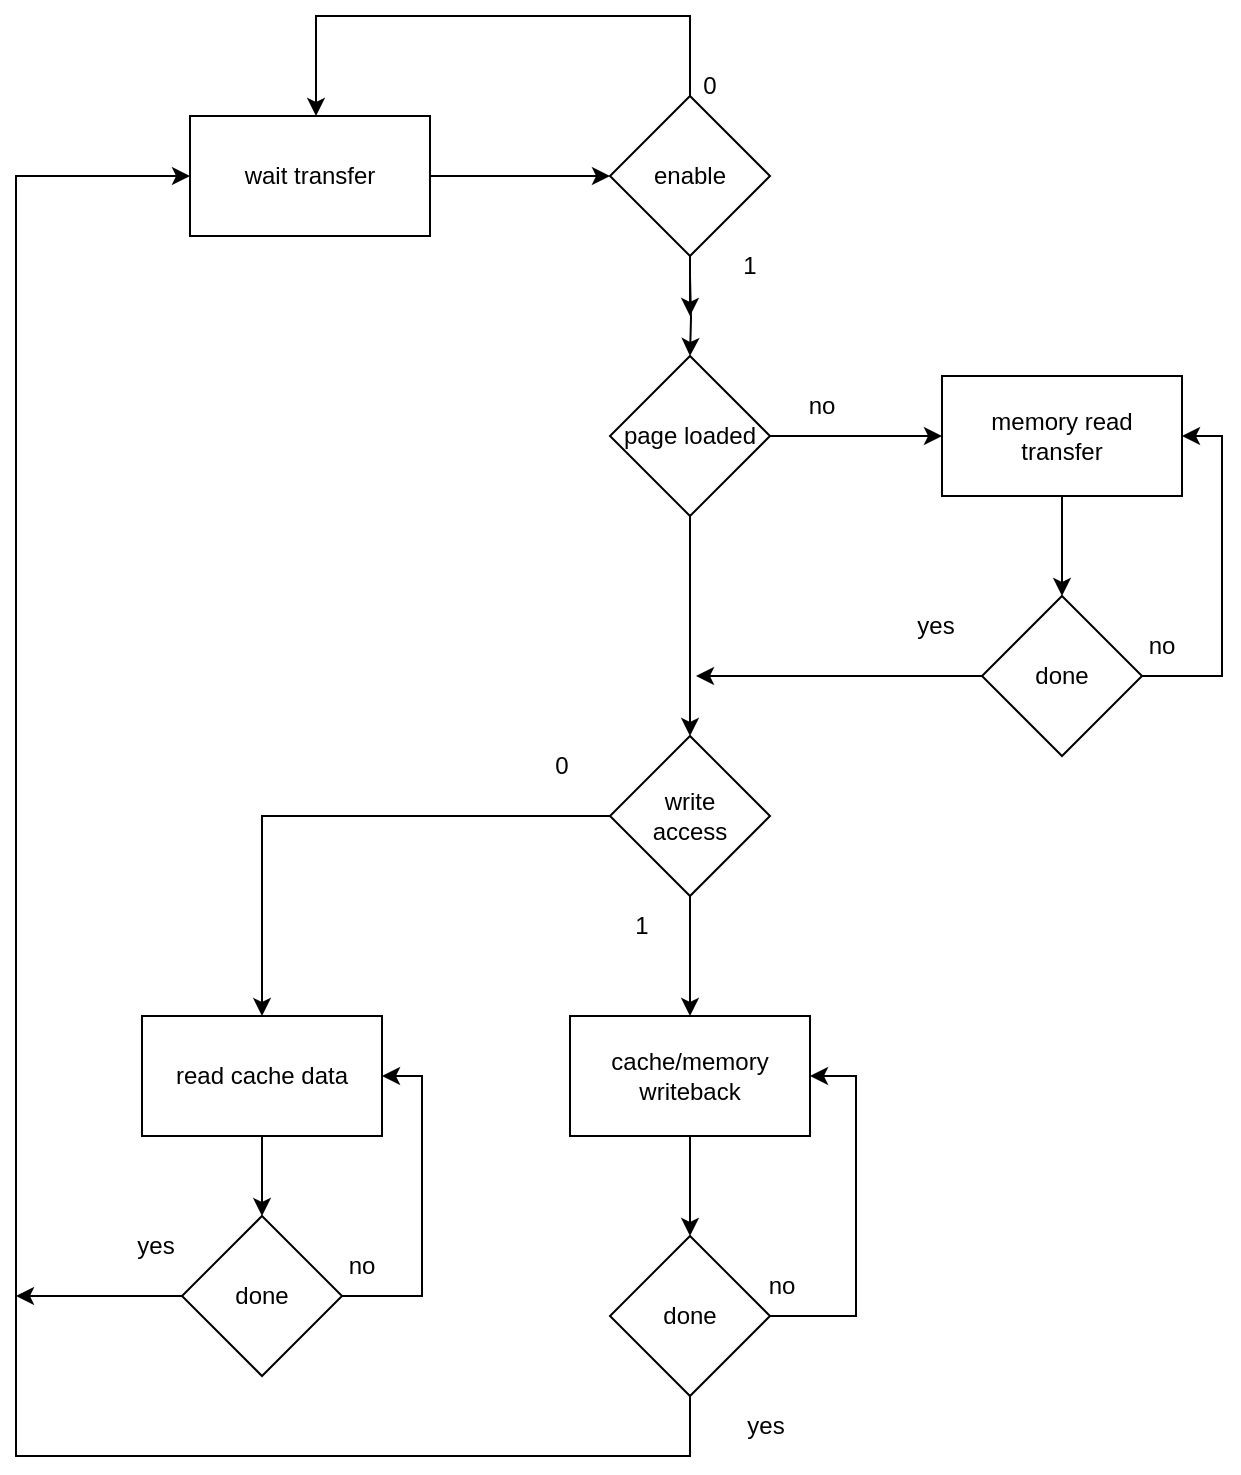 <mxfile version="21.6.2" type="github">
  <diagram name="Pagina-1" id="_AoRa2cJ0ejXUdXcMOnp">
    <mxGraphModel dx="880" dy="485" grid="1" gridSize="10" guides="1" tooltips="1" connect="1" arrows="1" fold="1" page="1" pageScale="1" pageWidth="827" pageHeight="1169" math="0" shadow="0">
      <root>
        <mxCell id="0" />
        <mxCell id="1" parent="0" />
        <mxCell id="h3B7MR_wZLT5G75nNYw9-13" style="edgeStyle=orthogonalEdgeStyle;rounded=0;orthogonalLoop=1;jettySize=auto;html=1;entryX=0;entryY=0.5;entryDx=0;entryDy=0;" parent="1" source="h3B7MR_wZLT5G75nNYw9-1" target="h3B7MR_wZLT5G75nNYw9-3" edge="1">
          <mxGeometry relative="1" as="geometry">
            <mxPoint x="367" y="140" as="targetPoint" />
          </mxGeometry>
        </mxCell>
        <mxCell id="h3B7MR_wZLT5G75nNYw9-1" value="wait transfer" style="rounded=0;whiteSpace=wrap;html=1;" parent="1" vertex="1">
          <mxGeometry x="167" y="110" width="120" height="60" as="geometry" />
        </mxCell>
        <mxCell id="h3B7MR_wZLT5G75nNYw9-12" style="edgeStyle=orthogonalEdgeStyle;rounded=0;orthogonalLoop=1;jettySize=auto;html=1;entryX=0.5;entryY=0;entryDx=0;entryDy=0;" parent="1" edge="1">
          <mxGeometry relative="1" as="geometry">
            <Array as="points">
              <mxPoint x="417" y="60" />
              <mxPoint x="230" y="60" />
            </Array>
            <mxPoint x="417.0" y="103" as="sourcePoint" />
            <mxPoint x="230" y="110" as="targetPoint" />
          </mxGeometry>
        </mxCell>
        <mxCell id="cWtvEbeSlkONmt25VMuR-2" value="" style="edgeStyle=orthogonalEdgeStyle;rounded=0;orthogonalLoop=1;jettySize=auto;html=1;" parent="1" source="h3B7MR_wZLT5G75nNYw9-3" edge="1">
          <mxGeometry relative="1" as="geometry">
            <mxPoint x="417" y="210" as="targetPoint" />
          </mxGeometry>
        </mxCell>
        <mxCell id="h3B7MR_wZLT5G75nNYw9-3" value="enable" style="rhombus;whiteSpace=wrap;html=1;" parent="1" vertex="1">
          <mxGeometry x="377" y="100" width="80" height="80" as="geometry" />
        </mxCell>
        <mxCell id="h3B7MR_wZLT5G75nNYw9-11" style="edgeStyle=orthogonalEdgeStyle;rounded=0;orthogonalLoop=1;jettySize=auto;html=1;entryX=0;entryY=0.5;entryDx=0;entryDy=0;" parent="1" source="h3B7MR_wZLT5G75nNYw9-9" target="h3B7MR_wZLT5G75nNYw9-10" edge="1">
          <mxGeometry relative="1" as="geometry">
            <Array as="points" />
          </mxGeometry>
        </mxCell>
        <mxCell id="h3B7MR_wZLT5G75nNYw9-19" style="edgeStyle=orthogonalEdgeStyle;rounded=0;orthogonalLoop=1;jettySize=auto;html=1;entryX=0.5;entryY=0;entryDx=0;entryDy=0;" parent="1" source="h3B7MR_wZLT5G75nNYw9-9" target="h3B7MR_wZLT5G75nNYw9-18" edge="1">
          <mxGeometry relative="1" as="geometry">
            <mxPoint x="417" y="400" as="targetPoint" />
          </mxGeometry>
        </mxCell>
        <mxCell id="h3B7MR_wZLT5G75nNYw9-9" value="page loaded" style="rhombus;whiteSpace=wrap;html=1;" parent="1" vertex="1">
          <mxGeometry x="377" y="230" width="80" height="80" as="geometry" />
        </mxCell>
        <mxCell id="h3B7MR_wZLT5G75nNYw9-16" value="" style="edgeStyle=orthogonalEdgeStyle;rounded=0;orthogonalLoop=1;jettySize=auto;html=1;entryX=0.5;entryY=0;entryDx=0;entryDy=0;" parent="1" source="h3B7MR_wZLT5G75nNYw9-10" edge="1" target="h3B7MR_wZLT5G75nNYw9-23">
          <mxGeometry relative="1" as="geometry">
            <mxPoint x="603" y="350" as="targetPoint" />
          </mxGeometry>
        </mxCell>
        <mxCell id="h3B7MR_wZLT5G75nNYw9-10" value="&lt;div&gt;memory read &lt;br&gt;&lt;/div&gt;&lt;div&gt;transfer&lt;br&gt;&lt;/div&gt;" style="rounded=0;whiteSpace=wrap;html=1;" parent="1" vertex="1">
          <mxGeometry x="543" y="240" width="120" height="60" as="geometry" />
        </mxCell>
        <mxCell id="h3B7MR_wZLT5G75nNYw9-37" value="" style="edgeStyle=orthogonalEdgeStyle;rounded=0;orthogonalLoop=1;jettySize=auto;html=1;" parent="1" source="h3B7MR_wZLT5G75nNYw9-18" target="h3B7MR_wZLT5G75nNYw9-30" edge="1">
          <mxGeometry relative="1" as="geometry" />
        </mxCell>
        <mxCell id="h3B7MR_wZLT5G75nNYw9-39" style="edgeStyle=orthogonalEdgeStyle;rounded=0;orthogonalLoop=1;jettySize=auto;html=1;entryX=0.5;entryY=0;entryDx=0;entryDy=0;" parent="1" source="h3B7MR_wZLT5G75nNYw9-18" target="h3B7MR_wZLT5G75nNYw9-38" edge="1">
          <mxGeometry relative="1" as="geometry" />
        </mxCell>
        <mxCell id="h3B7MR_wZLT5G75nNYw9-18" value="&lt;div&gt;write&lt;/div&gt;&lt;div&gt;access&lt;br&gt;&lt;/div&gt;" style="rhombus;whiteSpace=wrap;html=1;" parent="1" vertex="1">
          <mxGeometry x="377" y="420" width="80" height="80" as="geometry" />
        </mxCell>
        <mxCell id="h3B7MR_wZLT5G75nNYw9-24" style="edgeStyle=orthogonalEdgeStyle;rounded=0;orthogonalLoop=1;jettySize=auto;html=1;entryX=1;entryY=0.5;entryDx=0;entryDy=0;" parent="1" target="h3B7MR_wZLT5G75nNYw9-10" edge="1">
          <mxGeometry relative="1" as="geometry">
            <Array as="points">
              <mxPoint x="683" y="390" />
              <mxPoint x="683" y="270" />
            </Array>
            <mxPoint x="643" y="390" as="sourcePoint" />
          </mxGeometry>
        </mxCell>
        <mxCell id="yG971o4-tWycymEqZ0E4-1" style="edgeStyle=orthogonalEdgeStyle;rounded=0;orthogonalLoop=1;jettySize=auto;html=1;" edge="1" parent="1">
          <mxGeometry relative="1" as="geometry">
            <mxPoint x="420" y="390" as="targetPoint" />
            <mxPoint x="563" y="390" as="sourcePoint" />
          </mxGeometry>
        </mxCell>
        <mxCell id="h3B7MR_wZLT5G75nNYw9-23" value="done" style="rhombus;whiteSpace=wrap;html=1;" parent="1" vertex="1">
          <mxGeometry x="563" y="350" width="80" height="80" as="geometry" />
        </mxCell>
        <mxCell id="h3B7MR_wZLT5G75nNYw9-41" value="" style="edgeStyle=orthogonalEdgeStyle;rounded=0;orthogonalLoop=1;jettySize=auto;html=1;" parent="1" source="h3B7MR_wZLT5G75nNYw9-30" edge="1">
          <mxGeometry relative="1" as="geometry">
            <mxPoint x="417" y="670" as="targetPoint" />
          </mxGeometry>
        </mxCell>
        <mxCell id="h3B7MR_wZLT5G75nNYw9-30" value="cache/memory writeback" style="rounded=0;whiteSpace=wrap;html=1;" parent="1" vertex="1">
          <mxGeometry x="357" y="560" width="120" height="60" as="geometry" />
        </mxCell>
        <mxCell id="h3B7MR_wZLT5G75nNYw9-48" value="" style="edgeStyle=orthogonalEdgeStyle;rounded=0;orthogonalLoop=1;jettySize=auto;html=1;" parent="1" source="h3B7MR_wZLT5G75nNYw9-38" target="h3B7MR_wZLT5G75nNYw9-47" edge="1">
          <mxGeometry relative="1" as="geometry" />
        </mxCell>
        <mxCell id="h3B7MR_wZLT5G75nNYw9-38" value="read cache data" style="rounded=0;whiteSpace=wrap;html=1;" parent="1" vertex="1">
          <mxGeometry x="143" y="560" width="120" height="60" as="geometry" />
        </mxCell>
        <mxCell id="h3B7MR_wZLT5G75nNYw9-45" style="edgeStyle=orthogonalEdgeStyle;rounded=0;orthogonalLoop=1;jettySize=auto;html=1;entryX=1;entryY=0.5;entryDx=0;entryDy=0;" parent="1" source="h3B7MR_wZLT5G75nNYw9-42" target="h3B7MR_wZLT5G75nNYw9-30" edge="1">
          <mxGeometry relative="1" as="geometry">
            <Array as="points">
              <mxPoint x="500" y="710" />
              <mxPoint x="500" y="590" />
            </Array>
            <mxPoint x="477" y="700" as="targetPoint" />
          </mxGeometry>
        </mxCell>
        <mxCell id="h3B7MR_wZLT5G75nNYw9-49" style="edgeStyle=orthogonalEdgeStyle;rounded=0;orthogonalLoop=1;jettySize=auto;html=1;" parent="1" source="h3B7MR_wZLT5G75nNYw9-42" target="h3B7MR_wZLT5G75nNYw9-1" edge="1">
          <mxGeometry relative="1" as="geometry">
            <Array as="points">
              <mxPoint x="417" y="780" />
              <mxPoint x="80" y="780" />
              <mxPoint x="80" y="140" />
            </Array>
          </mxGeometry>
        </mxCell>
        <mxCell id="h3B7MR_wZLT5G75nNYw9-42" value="done" style="rhombus;whiteSpace=wrap;html=1;" parent="1" vertex="1">
          <mxGeometry x="377" y="670" width="80" height="80" as="geometry" />
        </mxCell>
        <mxCell id="h3B7MR_wZLT5G75nNYw9-51" style="edgeStyle=orthogonalEdgeStyle;rounded=0;orthogonalLoop=1;jettySize=auto;html=1;entryX=1;entryY=0.5;entryDx=0;entryDy=0;" parent="1" source="h3B7MR_wZLT5G75nNYw9-47" target="h3B7MR_wZLT5G75nNYw9-38" edge="1">
          <mxGeometry relative="1" as="geometry">
            <Array as="points">
              <mxPoint x="283" y="700" />
              <mxPoint x="283" y="590" />
            </Array>
          </mxGeometry>
        </mxCell>
        <mxCell id="yG971o4-tWycymEqZ0E4-2" style="edgeStyle=orthogonalEdgeStyle;rounded=0;orthogonalLoop=1;jettySize=auto;html=1;" edge="1" parent="1" source="h3B7MR_wZLT5G75nNYw9-47">
          <mxGeometry relative="1" as="geometry">
            <mxPoint x="80" y="700" as="targetPoint" />
          </mxGeometry>
        </mxCell>
        <mxCell id="h3B7MR_wZLT5G75nNYw9-47" value="done" style="rhombus;whiteSpace=wrap;html=1;" parent="1" vertex="1">
          <mxGeometry x="163" y="660" width="80" height="80" as="geometry" />
        </mxCell>
        <mxCell id="h3B7MR_wZLT5G75nNYw9-52" value="no" style="text;html=1;strokeColor=none;fillColor=none;align=center;verticalAlign=middle;whiteSpace=wrap;rounded=0;" parent="1" vertex="1">
          <mxGeometry x="223" y="670" width="60" height="30" as="geometry" />
        </mxCell>
        <mxCell id="h3B7MR_wZLT5G75nNYw9-53" value="yes" style="text;html=1;strokeColor=none;fillColor=none;align=center;verticalAlign=middle;whiteSpace=wrap;rounded=0;" parent="1" vertex="1">
          <mxGeometry x="120" y="660" width="60" height="30" as="geometry" />
        </mxCell>
        <mxCell id="h3B7MR_wZLT5G75nNYw9-54" value="no" style="text;html=1;strokeColor=none;fillColor=none;align=center;verticalAlign=middle;whiteSpace=wrap;rounded=0;" parent="1" vertex="1">
          <mxGeometry x="433" y="680" width="60" height="30" as="geometry" />
        </mxCell>
        <mxCell id="h3B7MR_wZLT5G75nNYw9-55" value="yes" style="text;html=1;strokeColor=none;fillColor=none;align=center;verticalAlign=middle;whiteSpace=wrap;rounded=0;" parent="1" vertex="1">
          <mxGeometry x="423" y="750" width="64" height="30" as="geometry" />
        </mxCell>
        <mxCell id="h3B7MR_wZLT5G75nNYw9-58" value="no" style="text;html=1;strokeColor=none;fillColor=none;align=center;verticalAlign=middle;whiteSpace=wrap;rounded=0;" parent="1" vertex="1">
          <mxGeometry x="623" y="360" width="60" height="30" as="geometry" />
        </mxCell>
        <mxCell id="h3B7MR_wZLT5G75nNYw9-59" value="yes" style="text;html=1;strokeColor=none;fillColor=none;align=center;verticalAlign=middle;whiteSpace=wrap;rounded=0;" parent="1" vertex="1">
          <mxGeometry x="510" y="350" width="60" height="30" as="geometry" />
        </mxCell>
        <mxCell id="h3B7MR_wZLT5G75nNYw9-60" value="1" style="text;html=1;strokeColor=none;fillColor=none;align=center;verticalAlign=middle;whiteSpace=wrap;rounded=0;" parent="1" vertex="1">
          <mxGeometry x="363" y="500" width="60" height="30" as="geometry" />
        </mxCell>
        <mxCell id="h3B7MR_wZLT5G75nNYw9-61" value="0" style="text;html=1;strokeColor=none;fillColor=none;align=center;verticalAlign=middle;whiteSpace=wrap;rounded=0;" parent="1" vertex="1">
          <mxGeometry x="323" y="420" width="60" height="30" as="geometry" />
        </mxCell>
        <mxCell id="h3B7MR_wZLT5G75nNYw9-62" value="no" style="text;html=1;strokeColor=none;fillColor=none;align=center;verticalAlign=middle;whiteSpace=wrap;rounded=0;" parent="1" vertex="1">
          <mxGeometry x="453" y="240" width="60" height="30" as="geometry" />
        </mxCell>
        <mxCell id="h3B7MR_wZLT5G75nNYw9-64" value="1" style="text;html=1;strokeColor=none;fillColor=none;align=center;verticalAlign=middle;whiteSpace=wrap;rounded=0;" parent="1" vertex="1">
          <mxGeometry x="417" y="170" width="60" height="30" as="geometry" />
        </mxCell>
        <mxCell id="h3B7MR_wZLT5G75nNYw9-65" value="0" style="text;html=1;strokeColor=none;fillColor=none;align=center;verticalAlign=middle;whiteSpace=wrap;rounded=0;" parent="1" vertex="1">
          <mxGeometry x="397" y="80" width="60" height="30" as="geometry" />
        </mxCell>
        <mxCell id="cWtvEbeSlkONmt25VMuR-4" value="" style="edgeStyle=orthogonalEdgeStyle;rounded=0;orthogonalLoop=1;jettySize=auto;html=1;entryX=0.5;entryY=0;entryDx=0;entryDy=0;" parent="1" target="h3B7MR_wZLT5G75nNYw9-9" edge="1">
          <mxGeometry relative="1" as="geometry">
            <mxPoint x="417" y="190" as="sourcePoint" />
          </mxGeometry>
        </mxCell>
      </root>
    </mxGraphModel>
  </diagram>
</mxfile>
